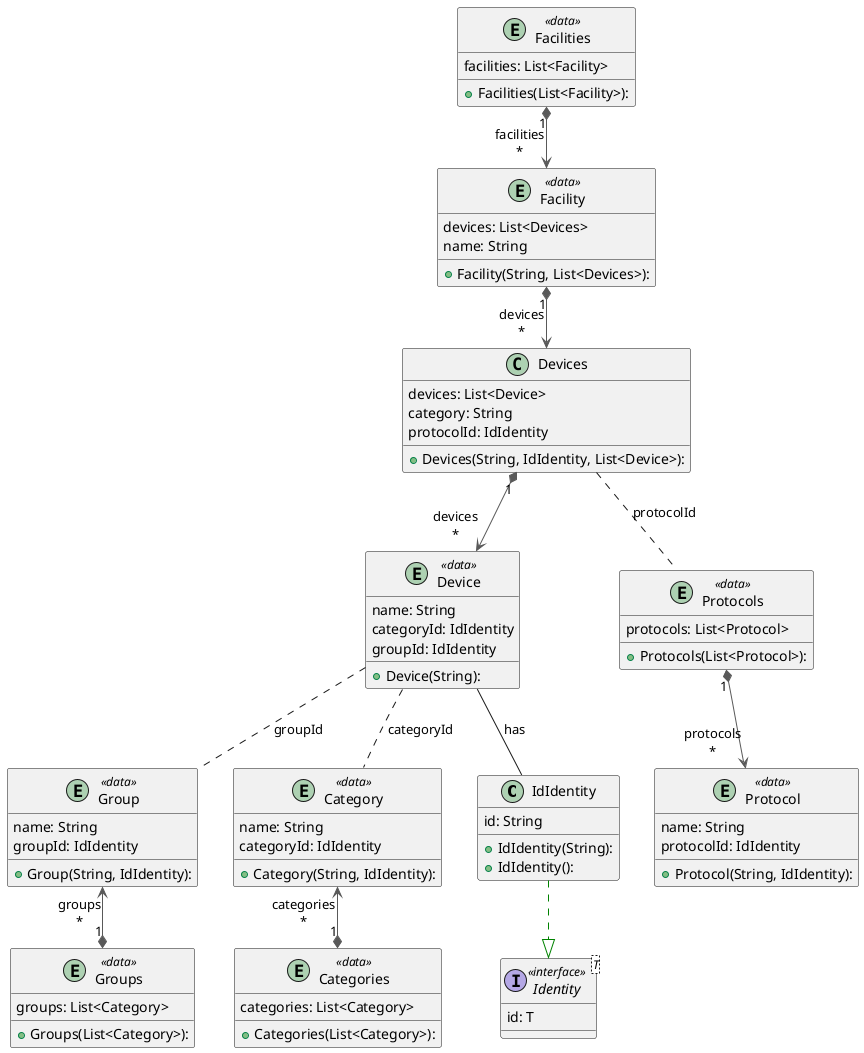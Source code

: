 @startuml


class IdIdentity {
  + IdIdentity(String):
  + IdIdentity():
   id: String
}
interface Identity<T> << interface >> {
   id: T
}

IdIdentity  -[#008200,dashed]-^  Identity


class Devices {
  + Devices(String, IdIdentity, List<Device>):
   devices: List<Device>
   category: String
   protocolId: IdIdentity
}



entity Device << data >> {
  + Device(String):
   name: String
   categoryId: IdIdentity
   groupId: IdIdentity
}

Device -- IdIdentity:has


entity Facilities << data >> {
  + Facilities(List<Facility>):
   facilities: List<Facility>
}
entity Facility << data >> {
  + Facility(String, List<Devices>):
   devices: List<Devices>
   name: String
}

entity Protocol << data >> {
  + Protocol(String, IdIdentity):
   name: String
   protocolId: IdIdentity
}

entity Protocols << data >> {
  + Protocols(List<Protocol>):
   protocols: List<Protocol>
}

entity Categories << data >> {
  + Categories(List<Category>):
   categories: List<Category>
}

entity Category << data >> {
  + Category(String, IdIdentity):
   name: String
   categoryId: IdIdentity
}

entity Groups << data >> {
  + Groups(List<Category>):
  groups: List<Category>
}

entity Group << data >> {
  + Group(String, IdIdentity):
   name: String
   groupId: IdIdentity
}

Device .. Category:categoryId
Device .. Group:groupId
Devices .. Protocols:protocolId

Devices          "1" *-[#595959,plain]-> "devices\n*"  Device
Facilities "1" *-[#595959,plain]-> "facilities\n*" Facility
Facility   "1" *-[#595959,plain]-> "devices\n*" Devices
Protocols  "1" *-[#595959,plain]-> "protocols\n*"  Protocol
Categories  "1" *-up[#595959,plain]-> "categories\n*"  Category
Groups  "1" *-up[#595959,plain]-> "groups\n*"  Group
@enduml
